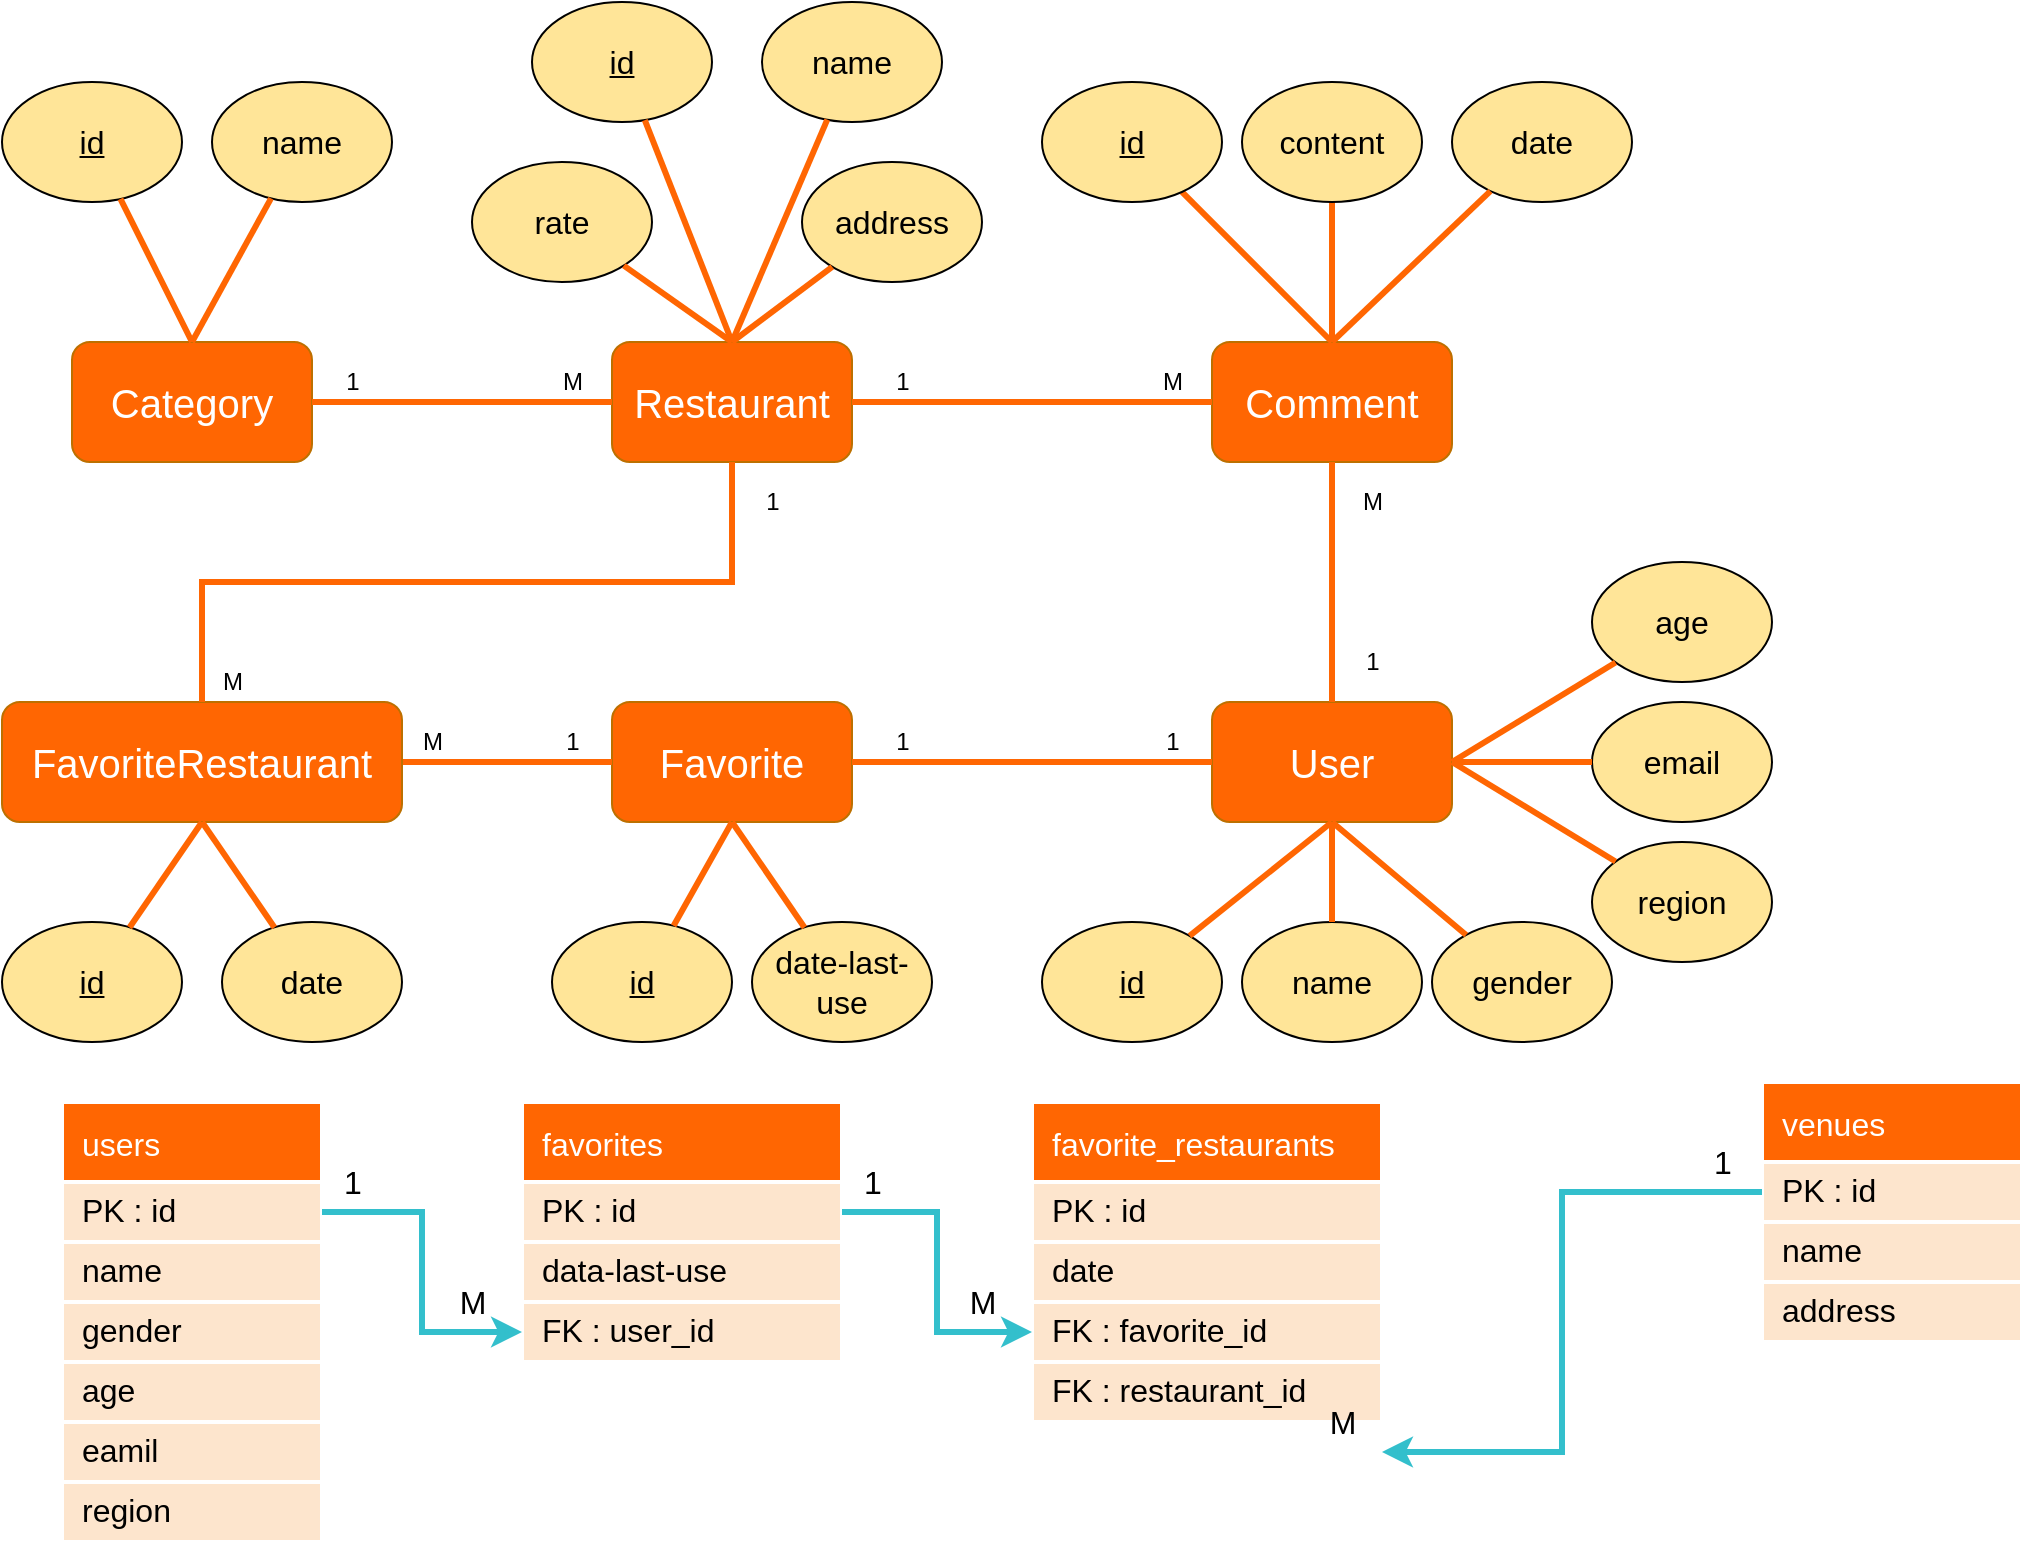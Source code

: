 <mxfile version="16.2.7" type="github">
  <diagram id="Arsce1lhnxzf3GvLfII_" name="第1頁">
    <mxGraphModel dx="1673" dy="1702" grid="1" gridSize="10" guides="1" tooltips="1" connect="1" arrows="1" fold="1" page="1" pageScale="1" pageWidth="1169" pageHeight="827" math="0" shadow="0">
      <root>
        <mxCell id="0" />
        <mxCell id="1" parent="0" />
        <mxCell id="IJgvYfBa4twYxpsfo-ho-1" value="users" style="swimlane;fontStyle=0;childLayout=stackLayout;horizontal=1;startSize=40;horizontalStack=0;resizeParent=1;resizeParentMax=0;resizeLast=0;collapsible=1;marginBottom=0;align=left;fontSize=16;fontColor=#FFFFFF;fillColor=#FF6602;spacing=0;strokeColor=#FFFFFF;strokeWidth=2;spacingLeft=10;" parent="1" vertex="1">
          <mxGeometry x="170" y="500" width="130" height="220" as="geometry">
            <mxRectangle x="150" y="220" width="110" height="40" as="alternateBounds" />
          </mxGeometry>
        </mxCell>
        <mxCell id="IJgvYfBa4twYxpsfo-ho-2" value="PK : id" style="text;strokeColor=#FFFFFF;fillColor=#FDE5CD;spacingLeft=10;spacingRight=0;overflow=hidden;rotatable=0;points=[[0,0.5],[1,0.5]];portConstraint=eastwest;fontSize=16;strokeWidth=2;perimeterSpacing=0;sketch=0;shadow=0;rounded=0;glass=0;spacing=0;fontStyle=0" parent="IJgvYfBa4twYxpsfo-ho-1" vertex="1">
          <mxGeometry y="40" width="130" height="30" as="geometry" />
        </mxCell>
        <mxCell id="IJgvYfBa4twYxpsfo-ho-3" value="name" style="text;strokeColor=#FFFFFF;fillColor=#FDE5CD;spacingLeft=10;spacingRight=0;overflow=hidden;rotatable=0;points=[[0,0.5],[1,0.5]];portConstraint=eastwest;fontSize=16;strokeWidth=2;sketch=0;shadow=0;rounded=0;glass=0;spacing=0;" parent="IJgvYfBa4twYxpsfo-ho-1" vertex="1">
          <mxGeometry y="70" width="130" height="30" as="geometry" />
        </mxCell>
        <mxCell id="IJgvYfBa4twYxpsfo-ho-4" value="gender    " style="text;strokeColor=#FFFFFF;fillColor=#FDE5CD;spacingLeft=10;spacingRight=0;overflow=hidden;rotatable=0;points=[[0,0.5],[1,0.5]];portConstraint=eastwest;fontSize=16;strokeWidth=2;sketch=0;shadow=0;rounded=0;glass=0;spacing=0;" parent="IJgvYfBa4twYxpsfo-ho-1" vertex="1">
          <mxGeometry y="100" width="130" height="30" as="geometry" />
        </mxCell>
        <mxCell id="37sV9JPSji_vyPsbSzuJ-126" value="age" style="text;strokeColor=#FFFFFF;fillColor=#FDE5CD;spacingLeft=10;spacingRight=0;overflow=hidden;rotatable=0;points=[[0,0.5],[1,0.5]];portConstraint=eastwest;fontSize=16;strokeWidth=2;sketch=0;shadow=0;rounded=0;glass=0;spacing=0;" vertex="1" parent="IJgvYfBa4twYxpsfo-ho-1">
          <mxGeometry y="130" width="130" height="30" as="geometry" />
        </mxCell>
        <mxCell id="37sV9JPSji_vyPsbSzuJ-125" value="eamil" style="text;strokeColor=#FFFFFF;fillColor=#FDE5CD;spacingLeft=10;spacingRight=0;overflow=hidden;rotatable=0;points=[[0,0.5],[1,0.5]];portConstraint=eastwest;fontSize=16;strokeWidth=2;sketch=0;shadow=0;rounded=0;glass=0;spacing=0;" vertex="1" parent="IJgvYfBa4twYxpsfo-ho-1">
          <mxGeometry y="160" width="130" height="30" as="geometry" />
        </mxCell>
        <mxCell id="IJgvYfBa4twYxpsfo-ho-5" value="region" style="text;strokeColor=#FFFFFF;fillColor=#FDE5CD;spacingLeft=10;spacingRight=0;overflow=hidden;rotatable=0;points=[[0,0.5],[1,0.5]];portConstraint=eastwest;fontSize=16;strokeWidth=2;sketch=0;shadow=0;rounded=0;glass=0;spacing=0;" parent="IJgvYfBa4twYxpsfo-ho-1" vertex="1">
          <mxGeometry y="190" width="130" height="30" as="geometry" />
        </mxCell>
        <mxCell id="IJgvYfBa4twYxpsfo-ho-6" value="favorites" style="swimlane;fontStyle=0;childLayout=stackLayout;horizontal=1;startSize=40;horizontalStack=0;resizeParent=1;resizeParentMax=0;resizeLast=0;collapsible=1;marginBottom=0;align=left;fontSize=16;fontColor=#FFFFFF;fillColor=#FF6602;spacing=0;strokeColor=#FFFFFF;strokeWidth=2;spacingLeft=10;" parent="1" vertex="1">
          <mxGeometry x="400" y="500" width="160" height="130" as="geometry">
            <mxRectangle x="150" y="220" width="110" height="40" as="alternateBounds" />
          </mxGeometry>
        </mxCell>
        <mxCell id="IJgvYfBa4twYxpsfo-ho-7" value="PK : id" style="text;strokeColor=#FFFFFF;fillColor=#FDE5CD;spacingLeft=10;spacingRight=0;overflow=hidden;rotatable=0;points=[[0,0.5],[1,0.5]];portConstraint=eastwest;fontSize=16;strokeWidth=2;perimeterSpacing=0;sketch=0;shadow=0;rounded=0;glass=0;spacing=0;fontStyle=0" parent="IJgvYfBa4twYxpsfo-ho-6" vertex="1">
          <mxGeometry y="40" width="160" height="30" as="geometry" />
        </mxCell>
        <mxCell id="IJgvYfBa4twYxpsfo-ho-8" value="data-last-use" style="text;strokeColor=#FFFFFF;fillColor=#FDE5CD;spacingLeft=10;spacingRight=0;overflow=hidden;rotatable=0;points=[[0,0.5],[1,0.5]];portConstraint=eastwest;fontSize=16;strokeWidth=2;sketch=0;shadow=0;rounded=0;glass=0;spacing=0;" parent="IJgvYfBa4twYxpsfo-ho-6" vertex="1">
          <mxGeometry y="70" width="160" height="30" as="geometry" />
        </mxCell>
        <mxCell id="IJgvYfBa4twYxpsfo-ho-9" value="FK : user_id" style="text;strokeColor=#FFFFFF;fillColor=#FDE5CD;spacingLeft=10;spacingRight=0;overflow=hidden;rotatable=0;points=[[0,0.5],[1,0.5]];portConstraint=eastwest;fontSize=16;strokeWidth=2;sketch=0;shadow=0;rounded=0;glass=0;spacing=0;" parent="IJgvYfBa4twYxpsfo-ho-6" vertex="1">
          <mxGeometry y="100" width="160" height="30" as="geometry" />
        </mxCell>
        <mxCell id="IJgvYfBa4twYxpsfo-ho-10" style="edgeStyle=orthogonalEdgeStyle;rounded=0;orthogonalLoop=1;jettySize=auto;html=1;fontSize=16;fontColor=#FFFFFF;strokeWidth=3;strokeColor=#33BFCC;entryX=0;entryY=0.5;entryDx=0;entryDy=0;" parent="1" source="IJgvYfBa4twYxpsfo-ho-2" target="IJgvYfBa4twYxpsfo-ho-9" edge="1">
          <mxGeometry relative="1" as="geometry" />
        </mxCell>
        <mxCell id="IJgvYfBa4twYxpsfo-ho-11" value="&lt;div&gt;1&lt;/div&gt;" style="text;html=1;align=center;verticalAlign=middle;resizable=0;points=[];autosize=1;strokeColor=none;fillColor=none;fontSize=16;fontColor=#000000;" parent="1" vertex="1">
          <mxGeometry x="305" y="530" width="20" height="20" as="geometry" />
        </mxCell>
        <mxCell id="IJgvYfBa4twYxpsfo-ho-12" value="M" style="text;html=1;align=center;verticalAlign=middle;resizable=0;points=[];autosize=1;strokeColor=none;fillColor=none;fontSize=16;fontColor=#000000;" parent="1" vertex="1">
          <mxGeometry x="360" y="590" width="30" height="20" as="geometry" />
        </mxCell>
        <mxCell id="IJgvYfBa4twYxpsfo-ho-13" value="favorite_restaurants" style="swimlane;fontStyle=0;childLayout=stackLayout;horizontal=1;startSize=40;horizontalStack=0;resizeParent=1;resizeParentMax=0;resizeLast=0;collapsible=1;marginBottom=0;align=left;fontSize=16;fontColor=#FFFFFF;fillColor=#FF6602;spacing=0;strokeColor=#FFFFFF;strokeWidth=2;spacingLeft=10;" parent="1" vertex="1">
          <mxGeometry x="655" y="500" width="175" height="160" as="geometry">
            <mxRectangle x="150" y="220" width="110" height="40" as="alternateBounds" />
          </mxGeometry>
        </mxCell>
        <mxCell id="IJgvYfBa4twYxpsfo-ho-14" value="PK : id" style="text;strokeColor=#FFFFFF;fillColor=#FDE5CD;spacingLeft=10;spacingRight=0;overflow=hidden;rotatable=0;points=[[0,0.5],[1,0.5]];portConstraint=eastwest;fontSize=16;strokeWidth=2;perimeterSpacing=0;sketch=0;shadow=0;rounded=0;glass=0;spacing=0;fontStyle=0" parent="IJgvYfBa4twYxpsfo-ho-13" vertex="1">
          <mxGeometry y="40" width="175" height="30" as="geometry" />
        </mxCell>
        <mxCell id="IJgvYfBa4twYxpsfo-ho-15" value="date" style="text;strokeColor=#FFFFFF;fillColor=#FDE5CD;spacingLeft=10;spacingRight=0;overflow=hidden;rotatable=0;points=[[0,0.5],[1,0.5]];portConstraint=eastwest;fontSize=16;strokeWidth=2;sketch=0;shadow=0;rounded=0;glass=0;spacing=0;" parent="IJgvYfBa4twYxpsfo-ho-13" vertex="1">
          <mxGeometry y="70" width="175" height="30" as="geometry" />
        </mxCell>
        <mxCell id="IJgvYfBa4twYxpsfo-ho-16" value="FK : favorite_id" style="text;strokeColor=#FFFFFF;fillColor=#FDE5CD;spacingLeft=10;spacingRight=0;overflow=hidden;rotatable=0;points=[[0,0.5],[1,0.5]];portConstraint=eastwest;fontSize=16;strokeWidth=2;sketch=0;shadow=0;rounded=0;glass=0;spacing=0;" parent="IJgvYfBa4twYxpsfo-ho-13" vertex="1">
          <mxGeometry y="100" width="175" height="30" as="geometry" />
        </mxCell>
        <mxCell id="IJgvYfBa4twYxpsfo-ho-17" value="FK : restaurant_id" style="text;strokeColor=#FFFFFF;fillColor=#FDE5CD;spacingLeft=10;spacingRight=0;overflow=hidden;rotatable=0;points=[[0,0.5],[1,0.5]];portConstraint=eastwest;fontSize=16;strokeWidth=2;sketch=0;shadow=0;rounded=0;glass=0;spacing=0;" parent="IJgvYfBa4twYxpsfo-ho-13" vertex="1">
          <mxGeometry y="130" width="175" height="30" as="geometry" />
        </mxCell>
        <mxCell id="IJgvYfBa4twYxpsfo-ho-20" value="M" style="text;html=1;align=center;verticalAlign=middle;resizable=0;points=[];autosize=1;strokeColor=none;fillColor=none;fontSize=16;fontColor=#000000;" parent="1" vertex="1">
          <mxGeometry x="615" y="590" width="30" height="20" as="geometry" />
        </mxCell>
        <mxCell id="IJgvYfBa4twYxpsfo-ho-21" value="1" style="text;html=1;align=center;verticalAlign=middle;resizable=0;points=[];autosize=1;strokeColor=none;fillColor=none;fontSize=16;fontColor=#000000;" parent="1" vertex="1">
          <mxGeometry x="565" y="530" width="20" height="20" as="geometry" />
        </mxCell>
        <mxCell id="IJgvYfBa4twYxpsfo-ho-22" value="venues" style="swimlane;fontStyle=0;childLayout=stackLayout;horizontal=1;startSize=40;horizontalStack=0;resizeParent=1;resizeParentMax=0;resizeLast=0;collapsible=1;marginBottom=0;align=left;fontSize=16;fontColor=#FFFFFF;fillColor=#FF6602;spacing=0;strokeColor=#FFFFFF;strokeWidth=2;spacingLeft=10;" parent="1" vertex="1">
          <mxGeometry x="1020" y="490" width="130" height="130" as="geometry">
            <mxRectangle x="150" y="220" width="110" height="40" as="alternateBounds" />
          </mxGeometry>
        </mxCell>
        <mxCell id="IJgvYfBa4twYxpsfo-ho-23" value="PK : id" style="text;strokeColor=#FFFFFF;fillColor=#FDE5CD;spacingLeft=10;spacingRight=0;overflow=hidden;rotatable=0;points=[[0,0.5],[1,0.5]];portConstraint=eastwest;fontSize=16;strokeWidth=2;perimeterSpacing=0;sketch=0;shadow=0;rounded=0;glass=0;spacing=0;fontStyle=0" parent="IJgvYfBa4twYxpsfo-ho-22" vertex="1">
          <mxGeometry y="40" width="130" height="30" as="geometry" />
        </mxCell>
        <mxCell id="IJgvYfBa4twYxpsfo-ho-24" value="name    " style="text;strokeColor=#FFFFFF;fillColor=#FDE5CD;spacingLeft=10;spacingRight=0;overflow=hidden;rotatable=0;points=[[0,0.5],[1,0.5]];portConstraint=eastwest;fontSize=16;strokeWidth=2;sketch=0;shadow=0;rounded=0;glass=0;spacing=0;" parent="IJgvYfBa4twYxpsfo-ho-22" vertex="1">
          <mxGeometry y="70" width="130" height="30" as="geometry" />
        </mxCell>
        <mxCell id="IJgvYfBa4twYxpsfo-ho-25" value="address" style="text;strokeColor=#FFFFFF;fillColor=#FDE5CD;spacingLeft=10;spacingRight=0;overflow=hidden;rotatable=0;points=[[0,0.5],[1,0.5]];portConstraint=eastwest;fontSize=16;strokeWidth=2;sketch=0;shadow=0;rounded=0;glass=0;spacing=0;" parent="IJgvYfBa4twYxpsfo-ho-22" vertex="1">
          <mxGeometry y="100" width="130" height="30" as="geometry" />
        </mxCell>
        <mxCell id="IJgvYfBa4twYxpsfo-ho-26" style="edgeStyle=orthogonalEdgeStyle;rounded=0;orthogonalLoop=1;jettySize=auto;html=1;fontSize=16;fontColor=#FFFFFF;strokeWidth=3;strokeColor=#33BFCC;entryX=1;entryY=0.5;entryDx=0;entryDy=0;exitX=0;exitY=0.5;exitDx=0;exitDy=0;" parent="1" source="IJgvYfBa4twYxpsfo-ho-23" edge="1">
          <mxGeometry relative="1" as="geometry">
            <mxPoint x="845" y="570" as="sourcePoint" />
            <mxPoint x="830.0" y="675" as="targetPoint" />
            <Array as="points">
              <mxPoint x="920" y="545" />
              <mxPoint x="920" y="675" />
            </Array>
          </mxGeometry>
        </mxCell>
        <mxCell id="IJgvYfBa4twYxpsfo-ho-27" value="M" style="text;html=1;align=center;verticalAlign=middle;resizable=0;points=[];autosize=1;strokeColor=none;fillColor=none;fontSize=16;fontColor=#000000;" parent="1" vertex="1">
          <mxGeometry x="795" y="650" width="30" height="20" as="geometry" />
        </mxCell>
        <mxCell id="IJgvYfBa4twYxpsfo-ho-28" value="1" style="text;html=1;align=center;verticalAlign=middle;resizable=0;points=[];autosize=1;strokeColor=none;fillColor=none;fontSize=16;fontColor=#000000;" parent="1" vertex="1">
          <mxGeometry x="990" y="520" width="20" height="20" as="geometry" />
        </mxCell>
        <mxCell id="37sV9JPSji_vyPsbSzuJ-63" value="Category" style="rounded=1;whiteSpace=wrap;html=1;fillColor=#FF6602;strokeColor=#BD7000;fontColor=#FFFFFF;fontSize=20;" vertex="1" parent="1">
          <mxGeometry x="175" y="120" width="120" height="60" as="geometry" />
        </mxCell>
        <mxCell id="37sV9JPSji_vyPsbSzuJ-64" value="Restaurant" style="rounded=1;whiteSpace=wrap;html=1;fillColor=#FF6602;strokeColor=#BD7000;fontColor=#FFFFFF;fontSize=20;" vertex="1" parent="1">
          <mxGeometry x="445" y="120" width="120" height="60" as="geometry" />
        </mxCell>
        <mxCell id="37sV9JPSji_vyPsbSzuJ-65" value="User" style="rounded=1;whiteSpace=wrap;html=1;fillColor=#FF6602;strokeColor=#BD7000;fontColor=#FFFFFF;fontSize=20;" vertex="1" parent="1">
          <mxGeometry x="745" y="300" width="120" height="60" as="geometry" />
        </mxCell>
        <mxCell id="37sV9JPSji_vyPsbSzuJ-66" value="Comment" style="rounded=1;whiteSpace=wrap;html=1;fillColor=#FF6602;strokeColor=#BD7000;fontColor=#FFFFFF;fontSize=20;" vertex="1" parent="1">
          <mxGeometry x="745" y="120" width="120" height="60" as="geometry" />
        </mxCell>
        <mxCell id="37sV9JPSji_vyPsbSzuJ-67" value="Favorite" style="rounded=1;whiteSpace=wrap;html=1;fillColor=#FF6602;strokeColor=#BD7000;fontColor=#FFFFFF;fontSize=20;" vertex="1" parent="1">
          <mxGeometry x="445" y="300" width="120" height="60" as="geometry" />
        </mxCell>
        <mxCell id="37sV9JPSji_vyPsbSzuJ-68" style="edgeStyle=orthogonalEdgeStyle;rounded=0;orthogonalLoop=1;jettySize=auto;html=1;entryX=0;entryY=0.5;entryDx=0;entryDy=0;strokeWidth=3;endArrow=none;endFill=0;strokeColor=#FF6602;exitX=1;exitY=0.5;exitDx=0;exitDy=0;" edge="1" parent="1" source="37sV9JPSji_vyPsbSzuJ-63" target="37sV9JPSji_vyPsbSzuJ-64">
          <mxGeometry relative="1" as="geometry">
            <mxPoint x="495" y="190" as="sourcePoint" />
            <mxPoint x="435" y="284" as="targetPoint" />
          </mxGeometry>
        </mxCell>
        <mxCell id="37sV9JPSji_vyPsbSzuJ-69" value="1" style="text;html=1;align=center;verticalAlign=middle;resizable=0;points=[];autosize=1;strokeColor=none;fillColor=none;" vertex="1" parent="1">
          <mxGeometry x="305" y="130" width="20" height="20" as="geometry" />
        </mxCell>
        <mxCell id="37sV9JPSji_vyPsbSzuJ-70" value="M" style="text;html=1;align=center;verticalAlign=middle;resizable=0;points=[];autosize=1;strokeColor=none;fillColor=none;" vertex="1" parent="1">
          <mxGeometry x="415" y="130" width="20" height="20" as="geometry" />
        </mxCell>
        <mxCell id="37sV9JPSji_vyPsbSzuJ-71" style="edgeStyle=orthogonalEdgeStyle;rounded=0;orthogonalLoop=1;jettySize=auto;html=1;strokeWidth=3;endArrow=none;endFill=0;strokeColor=#FF6602;exitX=1;exitY=0.5;exitDx=0;exitDy=0;entryX=0;entryY=0.5;entryDx=0;entryDy=0;" edge="1" parent="1" source="37sV9JPSji_vyPsbSzuJ-67" target="37sV9JPSji_vyPsbSzuJ-65">
          <mxGeometry relative="1" as="geometry">
            <mxPoint x="675" y="260" as="sourcePoint" />
            <mxPoint x="715" y="310" as="targetPoint" />
          </mxGeometry>
        </mxCell>
        <mxCell id="37sV9JPSji_vyPsbSzuJ-72" value="1" style="text;html=1;align=center;verticalAlign=middle;resizable=0;points=[];autosize=1;strokeColor=none;fillColor=none;" vertex="1" parent="1">
          <mxGeometry x="715" y="310" width="20" height="20" as="geometry" />
        </mxCell>
        <mxCell id="37sV9JPSji_vyPsbSzuJ-73" value="1" style="text;html=1;align=center;verticalAlign=middle;resizable=0;points=[];autosize=1;strokeColor=none;fillColor=none;" vertex="1" parent="1">
          <mxGeometry x="580" y="310" width="20" height="20" as="geometry" />
        </mxCell>
        <mxCell id="37sV9JPSji_vyPsbSzuJ-74" style="edgeStyle=orthogonalEdgeStyle;rounded=0;orthogonalLoop=1;jettySize=auto;html=1;strokeWidth=3;endArrow=none;endFill=0;strokeColor=#FF6602;exitX=1;exitY=0.5;exitDx=0;exitDy=0;entryX=0;entryY=0.5;entryDx=0;entryDy=0;" edge="1" parent="1" source="37sV9JPSji_vyPsbSzuJ-85" target="37sV9JPSji_vyPsbSzuJ-67">
          <mxGeometry relative="1" as="geometry">
            <mxPoint x="545" y="340" as="sourcePoint" />
            <mxPoint x="760" y="340" as="targetPoint" />
          </mxGeometry>
        </mxCell>
        <mxCell id="37sV9JPSji_vyPsbSzuJ-75" value="1" style="text;html=1;align=center;verticalAlign=middle;resizable=0;points=[];autosize=1;strokeColor=none;fillColor=none;" vertex="1" parent="1">
          <mxGeometry x="515" y="190" width="20" height="20" as="geometry" />
        </mxCell>
        <mxCell id="37sV9JPSji_vyPsbSzuJ-76" value="M" style="text;html=1;align=center;verticalAlign=middle;resizable=0;points=[];autosize=1;strokeColor=none;fillColor=none;" vertex="1" parent="1">
          <mxGeometry x="245" y="280" width="20" height="20" as="geometry" />
        </mxCell>
        <mxCell id="37sV9JPSji_vyPsbSzuJ-77" style="edgeStyle=orthogonalEdgeStyle;rounded=0;orthogonalLoop=1;jettySize=auto;html=1;strokeWidth=3;endArrow=none;endFill=0;strokeColor=#FF6602;exitX=1;exitY=0.5;exitDx=0;exitDy=0;entryX=0;entryY=0.5;entryDx=0;entryDy=0;" edge="1" parent="1" source="37sV9JPSji_vyPsbSzuJ-64" target="37sV9JPSji_vyPsbSzuJ-66">
          <mxGeometry relative="1" as="geometry">
            <mxPoint x="535" y="230" as="sourcePoint" />
            <mxPoint x="695" y="170" as="targetPoint" />
          </mxGeometry>
        </mxCell>
        <mxCell id="37sV9JPSji_vyPsbSzuJ-78" style="edgeStyle=orthogonalEdgeStyle;rounded=0;orthogonalLoop=1;jettySize=auto;html=1;strokeWidth=3;endArrow=none;endFill=0;strokeColor=#FF6602;exitX=0.5;exitY=1;exitDx=0;exitDy=0;entryX=0.5;entryY=0;entryDx=0;entryDy=0;" edge="1" parent="1" source="37sV9JPSji_vyPsbSzuJ-66" target="37sV9JPSji_vyPsbSzuJ-65">
          <mxGeometry relative="1" as="geometry">
            <mxPoint x="575" y="270" as="sourcePoint" />
            <mxPoint x="800" y="270" as="targetPoint" />
          </mxGeometry>
        </mxCell>
        <mxCell id="37sV9JPSji_vyPsbSzuJ-79" value="1" style="text;html=1;align=center;verticalAlign=middle;resizable=0;points=[];autosize=1;strokeColor=none;fillColor=none;" vertex="1" parent="1">
          <mxGeometry x="815" y="270" width="20" height="20" as="geometry" />
        </mxCell>
        <mxCell id="37sV9JPSji_vyPsbSzuJ-80" value="M" style="text;html=1;align=center;verticalAlign=middle;resizable=0;points=[];autosize=1;strokeColor=none;fillColor=none;" vertex="1" parent="1">
          <mxGeometry x="815" y="190" width="20" height="20" as="geometry" />
        </mxCell>
        <mxCell id="37sV9JPSji_vyPsbSzuJ-81" value="M" style="text;html=1;align=center;verticalAlign=middle;resizable=0;points=[];autosize=1;strokeColor=none;fillColor=none;" vertex="1" parent="1">
          <mxGeometry x="715" y="130" width="20" height="20" as="geometry" />
        </mxCell>
        <mxCell id="37sV9JPSji_vyPsbSzuJ-82" value="1" style="text;html=1;align=center;verticalAlign=middle;resizable=0;points=[];autosize=1;strokeColor=none;fillColor=none;" vertex="1" parent="1">
          <mxGeometry x="580" y="130" width="20" height="20" as="geometry" />
        </mxCell>
        <mxCell id="37sV9JPSji_vyPsbSzuJ-83" value="&lt;div&gt;1&lt;/div&gt;" style="text;html=1;align=center;verticalAlign=middle;resizable=0;points=[];autosize=1;strokeColor=none;fillColor=none;" vertex="1" parent="1">
          <mxGeometry x="415" y="310" width="20" height="20" as="geometry" />
        </mxCell>
        <mxCell id="37sV9JPSji_vyPsbSzuJ-84" value="M" style="text;html=1;align=center;verticalAlign=middle;resizable=0;points=[];autosize=1;strokeColor=none;fillColor=none;" vertex="1" parent="1">
          <mxGeometry x="345" y="310" width="20" height="20" as="geometry" />
        </mxCell>
        <mxCell id="37sV9JPSji_vyPsbSzuJ-85" value="FavoriteRestaurant" style="rounded=1;whiteSpace=wrap;html=1;fillColor=#FF6602;strokeColor=#BD7000;fontColor=#FFFFFF;fontSize=20;" vertex="1" parent="1">
          <mxGeometry x="140" y="300" width="200" height="60" as="geometry" />
        </mxCell>
        <mxCell id="37sV9JPSji_vyPsbSzuJ-86" style="edgeStyle=orthogonalEdgeStyle;rounded=0;orthogonalLoop=1;jettySize=auto;html=1;strokeWidth=3;endArrow=none;endFill=0;strokeColor=#FF6602;exitX=0.5;exitY=0;exitDx=0;exitDy=0;entryX=0.5;entryY=1;entryDx=0;entryDy=0;" edge="1" parent="1" source="37sV9JPSji_vyPsbSzuJ-85" target="37sV9JPSji_vyPsbSzuJ-64">
          <mxGeometry relative="1" as="geometry">
            <mxPoint x="350" y="340" as="sourcePoint" />
            <mxPoint x="410" y="340" as="targetPoint" />
          </mxGeometry>
        </mxCell>
        <mxCell id="37sV9JPSji_vyPsbSzuJ-87" value="&lt;u&gt;id&lt;/u&gt;" style="ellipse;whiteSpace=wrap;html=1;fillColor=#FFE598;fontSize=16;" vertex="1" parent="1">
          <mxGeometry x="660" y="410" width="90" height="60" as="geometry" />
        </mxCell>
        <mxCell id="37sV9JPSji_vyPsbSzuJ-88" value="region" style="ellipse;whiteSpace=wrap;html=1;fillColor=#FFE598;fontSize=16;" vertex="1" parent="1">
          <mxGeometry x="935" y="370" width="90" height="60" as="geometry" />
        </mxCell>
        <mxCell id="37sV9JPSji_vyPsbSzuJ-89" style="edgeStyle=none;rounded=0;orthogonalLoop=1;jettySize=auto;html=1;fontSize=16;fontColor=#FFFFFF;endArrow=none;endFill=0;strokeColor=#FF6602;strokeWidth=3;entryX=0.5;entryY=0;entryDx=0;entryDy=0;" edge="1" parent="1" source="37sV9JPSji_vyPsbSzuJ-101" target="37sV9JPSji_vyPsbSzuJ-66">
          <mxGeometry relative="1" as="geometry">
            <mxPoint x="850.512" y="-73.004" as="sourcePoint" />
            <mxPoint x="805" y="67.67" as="targetPoint" />
          </mxGeometry>
        </mxCell>
        <mxCell id="37sV9JPSji_vyPsbSzuJ-90" value="age" style="ellipse;whiteSpace=wrap;html=1;fillColor=#FFE598;fontSize=16;" vertex="1" parent="1">
          <mxGeometry x="935" y="230" width="90" height="60" as="geometry" />
        </mxCell>
        <mxCell id="37sV9JPSji_vyPsbSzuJ-91" value="gender" style="ellipse;whiteSpace=wrap;html=1;fillColor=#FFE598;fontSize=16;" vertex="1" parent="1">
          <mxGeometry x="855" y="410" width="90" height="60" as="geometry" />
        </mxCell>
        <mxCell id="37sV9JPSji_vyPsbSzuJ-92" value="name" style="ellipse;whiteSpace=wrap;html=1;fillColor=#FFE598;fontSize=16;" vertex="1" parent="1">
          <mxGeometry x="760" y="410" width="90" height="60" as="geometry" />
        </mxCell>
        <mxCell id="37sV9JPSji_vyPsbSzuJ-93" value="email" style="ellipse;whiteSpace=wrap;html=1;fillColor=#FFE598;fontSize=16;" vertex="1" parent="1">
          <mxGeometry x="935" y="300" width="90" height="60" as="geometry" />
        </mxCell>
        <mxCell id="37sV9JPSji_vyPsbSzuJ-94" style="edgeStyle=none;rounded=0;orthogonalLoop=1;jettySize=auto;html=1;fontSize=16;fontColor=#FFFFFF;endArrow=none;endFill=0;strokeColor=#FF6602;strokeWidth=3;entryX=0.5;entryY=0;entryDx=0;entryDy=0;" edge="1" parent="1" source="37sV9JPSji_vyPsbSzuJ-102" target="37sV9JPSji_vyPsbSzuJ-66">
          <mxGeometry relative="1" as="geometry">
            <mxPoint x="705.512" y="-100.004" as="sourcePoint" />
            <mxPoint x="660" y="40.67" as="targetPoint" />
          </mxGeometry>
        </mxCell>
        <mxCell id="37sV9JPSji_vyPsbSzuJ-95" style="edgeStyle=none;rounded=0;orthogonalLoop=1;jettySize=auto;html=1;fontSize=16;fontColor=#FFFFFF;endArrow=none;endFill=0;strokeColor=#FF6602;strokeWidth=3;entryX=1;entryY=0.5;entryDx=0;entryDy=0;" edge="1" parent="1" source="37sV9JPSji_vyPsbSzuJ-93" target="37sV9JPSji_vyPsbSzuJ-65">
          <mxGeometry relative="1" as="geometry">
            <mxPoint x="895.002" y="198.996" as="sourcePoint" />
            <mxPoint x="849.49" y="339.67" as="targetPoint" />
          </mxGeometry>
        </mxCell>
        <mxCell id="37sV9JPSji_vyPsbSzuJ-96" style="edgeStyle=none;rounded=0;orthogonalLoop=1;jettySize=auto;html=1;fontSize=16;fontColor=#FFFFFF;endArrow=none;endFill=0;strokeColor=#FF6602;strokeWidth=3;entryX=1;entryY=0.5;entryDx=0;entryDy=0;" edge="1" parent="1" source="37sV9JPSji_vyPsbSzuJ-90" target="37sV9JPSji_vyPsbSzuJ-65">
          <mxGeometry relative="1" as="geometry">
            <mxPoint x="987.752" y="39.326" as="sourcePoint" />
            <mxPoint x="942.24" y="180.0" as="targetPoint" />
          </mxGeometry>
        </mxCell>
        <mxCell id="37sV9JPSji_vyPsbSzuJ-97" style="edgeStyle=none;rounded=0;orthogonalLoop=1;jettySize=auto;html=1;fontSize=16;fontColor=#FFFFFF;endArrow=none;endFill=0;strokeColor=#FF6602;strokeWidth=3;" edge="1" parent="1" target="37sV9JPSji_vyPsbSzuJ-92">
          <mxGeometry relative="1" as="geometry">
            <mxPoint x="805" y="360" as="sourcePoint" />
            <mxPoint x="769.49" y="510.34" as="targetPoint" />
          </mxGeometry>
        </mxCell>
        <mxCell id="37sV9JPSji_vyPsbSzuJ-98" style="edgeStyle=none;rounded=0;orthogonalLoop=1;jettySize=auto;html=1;fontSize=16;fontColor=#FFFFFF;endArrow=none;endFill=0;strokeColor=#FF6602;strokeWidth=3;exitX=1;exitY=0.5;exitDx=0;exitDy=0;" edge="1" parent="1" source="37sV9JPSji_vyPsbSzuJ-65" target="37sV9JPSji_vyPsbSzuJ-88">
          <mxGeometry relative="1" as="geometry">
            <mxPoint x="860.512" y="359.996" as="sourcePoint" />
            <mxPoint x="815" y="500.67" as="targetPoint" />
          </mxGeometry>
        </mxCell>
        <mxCell id="37sV9JPSji_vyPsbSzuJ-99" style="edgeStyle=none;rounded=0;orthogonalLoop=1;jettySize=auto;html=1;fontSize=16;fontColor=#FFFFFF;endArrow=none;endFill=0;strokeColor=#FF6602;strokeWidth=3;exitX=0.5;exitY=1;exitDx=0;exitDy=0;" edge="1" parent="1" source="37sV9JPSji_vyPsbSzuJ-65" target="37sV9JPSji_vyPsbSzuJ-91">
          <mxGeometry relative="1" as="geometry">
            <mxPoint x="835.002" y="369.666" as="sourcePoint" />
            <mxPoint x="789.49" y="510.34" as="targetPoint" />
          </mxGeometry>
        </mxCell>
        <mxCell id="37sV9JPSji_vyPsbSzuJ-100" style="edgeStyle=none;rounded=0;orthogonalLoop=1;jettySize=auto;html=1;fontSize=16;fontColor=#FFFFFF;endArrow=none;endFill=0;strokeColor=#FF6602;strokeWidth=3;exitX=0.5;exitY=1;exitDx=0;exitDy=0;" edge="1" parent="1" source="37sV9JPSji_vyPsbSzuJ-65" target="37sV9JPSji_vyPsbSzuJ-87">
          <mxGeometry relative="1" as="geometry">
            <mxPoint x="745" y="390" as="sourcePoint" />
            <mxPoint x="669.49" y="530.67" as="targetPoint" />
          </mxGeometry>
        </mxCell>
        <mxCell id="37sV9JPSji_vyPsbSzuJ-101" value="&lt;div&gt;content&lt;/div&gt;" style="ellipse;whiteSpace=wrap;html=1;fillColor=#FFE598;fontSize=16;" vertex="1" parent="1">
          <mxGeometry x="760" y="-10" width="90" height="60" as="geometry" />
        </mxCell>
        <mxCell id="37sV9JPSji_vyPsbSzuJ-102" value="&lt;u&gt;id&lt;/u&gt;" style="ellipse;whiteSpace=wrap;html=1;fillColor=#FFE598;fontSize=16;" vertex="1" parent="1">
          <mxGeometry x="660" y="-10" width="90" height="60" as="geometry" />
        </mxCell>
        <mxCell id="37sV9JPSji_vyPsbSzuJ-103" value="date" style="ellipse;whiteSpace=wrap;html=1;fillColor=#FFE598;fontSize=16;" vertex="1" parent="1">
          <mxGeometry x="865" y="-10" width="90" height="60" as="geometry" />
        </mxCell>
        <mxCell id="37sV9JPSji_vyPsbSzuJ-104" style="edgeStyle=none;rounded=0;orthogonalLoop=1;jettySize=auto;html=1;fontSize=16;fontColor=#FFFFFF;endArrow=none;endFill=0;strokeColor=#FF6602;strokeWidth=3;" edge="1" parent="1" source="37sV9JPSji_vyPsbSzuJ-103">
          <mxGeometry relative="1" as="geometry">
            <mxPoint x="876.023" y="65.387" as="sourcePoint" />
            <mxPoint x="805" y="120" as="targetPoint" />
          </mxGeometry>
        </mxCell>
        <mxCell id="37sV9JPSji_vyPsbSzuJ-105" value="&lt;u&gt;id&lt;/u&gt;" style="ellipse;whiteSpace=wrap;html=1;fillColor=#FFE598;fontSize=16;" vertex="1" parent="1">
          <mxGeometry x="405" y="-50" width="90" height="60" as="geometry" />
        </mxCell>
        <mxCell id="37sV9JPSji_vyPsbSzuJ-106" value="name" style="ellipse;whiteSpace=wrap;html=1;fillColor=#FFE598;fontSize=16;" vertex="1" parent="1">
          <mxGeometry x="520" y="-50" width="90" height="60" as="geometry" />
        </mxCell>
        <mxCell id="37sV9JPSji_vyPsbSzuJ-107" value="address" style="ellipse;whiteSpace=wrap;html=1;fillColor=#FFE598;fontSize=16;" vertex="1" parent="1">
          <mxGeometry x="540" y="30" width="90" height="60" as="geometry" />
        </mxCell>
        <mxCell id="37sV9JPSji_vyPsbSzuJ-108" value="rate" style="ellipse;whiteSpace=wrap;html=1;fillColor=#FFE598;fontSize=16;" vertex="1" parent="1">
          <mxGeometry x="375" y="30" width="90" height="60" as="geometry" />
        </mxCell>
        <mxCell id="37sV9JPSji_vyPsbSzuJ-109" style="edgeStyle=none;rounded=0;orthogonalLoop=1;jettySize=auto;html=1;fontSize=16;fontColor=#FFFFFF;endArrow=none;endFill=0;strokeColor=#FF6602;strokeWidth=3;entryX=0.5;entryY=0;entryDx=0;entryDy=0;" edge="1" parent="1" source="37sV9JPSji_vyPsbSzuJ-105" target="37sV9JPSji_vyPsbSzuJ-64">
          <mxGeometry relative="1" as="geometry">
            <mxPoint x="369.962" y="-9.998" as="sourcePoint" />
            <mxPoint x="445" y="65.04" as="targetPoint" />
          </mxGeometry>
        </mxCell>
        <mxCell id="37sV9JPSji_vyPsbSzuJ-110" style="edgeStyle=none;rounded=0;orthogonalLoop=1;jettySize=auto;html=1;fontSize=16;fontColor=#FFFFFF;endArrow=none;endFill=0;strokeColor=#FF6602;strokeWidth=3;entryX=0.5;entryY=0;entryDx=0;entryDy=0;" edge="1" parent="1" source="37sV9JPSji_vyPsbSzuJ-108" target="37sV9JPSji_vyPsbSzuJ-64">
          <mxGeometry relative="1" as="geometry">
            <mxPoint x="471.401" y="19.021" as="sourcePoint" />
            <mxPoint x="515" y="130" as="targetPoint" />
          </mxGeometry>
        </mxCell>
        <mxCell id="37sV9JPSji_vyPsbSzuJ-111" style="edgeStyle=none;rounded=0;orthogonalLoop=1;jettySize=auto;html=1;fontSize=16;fontColor=#FFFFFF;endArrow=none;endFill=0;strokeColor=#FF6602;strokeWidth=3;entryX=0.5;entryY=0;entryDx=0;entryDy=0;" edge="1" parent="1" source="37sV9JPSji_vyPsbSzuJ-106" target="37sV9JPSji_vyPsbSzuJ-64">
          <mxGeometry relative="1" as="geometry">
            <mxPoint x="464.896" y="92.422" as="sourcePoint" />
            <mxPoint x="515" y="130" as="targetPoint" />
          </mxGeometry>
        </mxCell>
        <mxCell id="37sV9JPSji_vyPsbSzuJ-112" style="edgeStyle=none;rounded=0;orthogonalLoop=1;jettySize=auto;html=1;fontSize=16;fontColor=#FFFFFF;endArrow=none;endFill=0;strokeColor=#FF6602;strokeWidth=3;entryX=0.5;entryY=0;entryDx=0;entryDy=0;" edge="1" parent="1" source="37sV9JPSji_vyPsbSzuJ-107" target="37sV9JPSji_vyPsbSzuJ-64">
          <mxGeometry relative="1" as="geometry">
            <mxPoint x="562.638" y="18.846" as="sourcePoint" />
            <mxPoint x="515" y="130" as="targetPoint" />
          </mxGeometry>
        </mxCell>
        <mxCell id="37sV9JPSji_vyPsbSzuJ-113" value="&lt;u&gt;id&lt;/u&gt;" style="ellipse;whiteSpace=wrap;html=1;fillColor=#FFE598;fontSize=16;" vertex="1" parent="1">
          <mxGeometry x="140" y="-10" width="90" height="60" as="geometry" />
        </mxCell>
        <mxCell id="37sV9JPSji_vyPsbSzuJ-114" value="name" style="ellipse;whiteSpace=wrap;html=1;fillColor=#FFE598;fontSize=16;" vertex="1" parent="1">
          <mxGeometry x="245" y="-10" width="90" height="60" as="geometry" />
        </mxCell>
        <mxCell id="37sV9JPSji_vyPsbSzuJ-115" style="edgeStyle=none;rounded=0;orthogonalLoop=1;jettySize=auto;html=1;fontSize=16;fontColor=#FFFFFF;endArrow=none;endFill=0;strokeColor=#FF6602;strokeWidth=3;entryX=0.5;entryY=0;entryDx=0;entryDy=0;" edge="1" parent="1" source="37sV9JPSji_vyPsbSzuJ-114" target="37sV9JPSji_vyPsbSzuJ-63">
          <mxGeometry relative="1" as="geometry">
            <mxPoint x="281.401" y="19.021" as="sourcePoint" />
            <mxPoint x="325" y="130" as="targetPoint" />
          </mxGeometry>
        </mxCell>
        <mxCell id="37sV9JPSji_vyPsbSzuJ-116" style="edgeStyle=none;rounded=0;orthogonalLoop=1;jettySize=auto;html=1;fontSize=16;fontColor=#FFFFFF;endArrow=none;endFill=0;strokeColor=#FF6602;strokeWidth=3;entryX=0.5;entryY=0;entryDx=0;entryDy=0;" edge="1" parent="1" source="37sV9JPSji_vyPsbSzuJ-113" target="37sV9JPSji_vyPsbSzuJ-63">
          <mxGeometry relative="1" as="geometry">
            <mxPoint x="272.602" y="19.592" as="sourcePoint" />
            <mxPoint x="245" y="130" as="targetPoint" />
          </mxGeometry>
        </mxCell>
        <mxCell id="37sV9JPSji_vyPsbSzuJ-117" value="&lt;u&gt;id&lt;/u&gt;" style="ellipse;whiteSpace=wrap;html=1;fillColor=#FFE598;fontSize=16;" vertex="1" parent="1">
          <mxGeometry x="415" y="410" width="90" height="60" as="geometry" />
        </mxCell>
        <mxCell id="37sV9JPSji_vyPsbSzuJ-118" value="&lt;u&gt;id&lt;/u&gt;" style="ellipse;whiteSpace=wrap;html=1;fillColor=#FFE598;fontSize=16;" vertex="1" parent="1">
          <mxGeometry x="140" y="410" width="90" height="60" as="geometry" />
        </mxCell>
        <mxCell id="37sV9JPSji_vyPsbSzuJ-119" style="edgeStyle=none;rounded=0;orthogonalLoop=1;jettySize=auto;html=1;fontSize=16;fontColor=#FFFFFF;endArrow=none;endFill=0;strokeColor=#FF6602;strokeWidth=3;exitX=0.5;exitY=1;exitDx=0;exitDy=0;" edge="1" parent="1" source="37sV9JPSji_vyPsbSzuJ-85" target="37sV9JPSji_vyPsbSzuJ-118">
          <mxGeometry relative="1" as="geometry">
            <mxPoint x="315" y="420" as="sourcePoint" />
            <mxPoint x="229.03" y="542.815" as="targetPoint" />
          </mxGeometry>
        </mxCell>
        <mxCell id="37sV9JPSji_vyPsbSzuJ-120" style="edgeStyle=none;rounded=0;orthogonalLoop=1;jettySize=auto;html=1;fontSize=16;fontColor=#FFFFFF;endArrow=none;endFill=0;strokeColor=#FF6602;strokeWidth=3;exitX=0.5;exitY=1;exitDx=0;exitDy=0;" edge="1" parent="1" source="37sV9JPSji_vyPsbSzuJ-67" target="37sV9JPSji_vyPsbSzuJ-117">
          <mxGeometry relative="1" as="geometry">
            <mxPoint x="250" y="370" as="sourcePoint" />
            <mxPoint x="250" y="420" as="targetPoint" />
          </mxGeometry>
        </mxCell>
        <mxCell id="37sV9JPSji_vyPsbSzuJ-121" value="date-last-use" style="ellipse;whiteSpace=wrap;html=1;fillColor=#FFE598;fontSize=16;" vertex="1" parent="1">
          <mxGeometry x="515" y="410" width="90" height="60" as="geometry" />
        </mxCell>
        <mxCell id="37sV9JPSji_vyPsbSzuJ-122" style="edgeStyle=none;rounded=0;orthogonalLoop=1;jettySize=auto;html=1;fontSize=16;fontColor=#FFFFFF;endArrow=none;endFill=0;strokeColor=#FF6602;strokeWidth=3;exitX=0.5;exitY=1;exitDx=0;exitDy=0;" edge="1" parent="1" source="37sV9JPSji_vyPsbSzuJ-67" target="37sV9JPSji_vyPsbSzuJ-121">
          <mxGeometry relative="1" as="geometry">
            <mxPoint x="260" y="380" as="sourcePoint" />
            <mxPoint x="260" y="430" as="targetPoint" />
          </mxGeometry>
        </mxCell>
        <mxCell id="37sV9JPSji_vyPsbSzuJ-123" value="date" style="ellipse;whiteSpace=wrap;html=1;fillColor=#FFE598;fontSize=16;" vertex="1" parent="1">
          <mxGeometry x="250" y="410" width="90" height="60" as="geometry" />
        </mxCell>
        <mxCell id="37sV9JPSji_vyPsbSzuJ-124" style="edgeStyle=none;rounded=0;orthogonalLoop=1;jettySize=auto;html=1;fontSize=16;fontColor=#FFFFFF;endArrow=none;endFill=0;strokeColor=#FF6602;strokeWidth=3;exitX=0.5;exitY=1;exitDx=0;exitDy=0;" edge="1" parent="1" source="37sV9JPSji_vyPsbSzuJ-85" target="37sV9JPSji_vyPsbSzuJ-123">
          <mxGeometry relative="1" as="geometry">
            <mxPoint x="250" y="370" as="sourcePoint" />
            <mxPoint x="213.749" y="422.728" as="targetPoint" />
          </mxGeometry>
        </mxCell>
        <mxCell id="IJgvYfBa4twYxpsfo-ho-19" style="edgeStyle=orthogonalEdgeStyle;rounded=0;orthogonalLoop=1;jettySize=auto;html=1;fontSize=16;fontColor=#FFFFFF;strokeWidth=3;strokeColor=#33BFCC;exitX=1;exitY=0.5;exitDx=0;exitDy=0;entryX=0;entryY=0.5;entryDx=0;entryDy=0;" parent="1" source="IJgvYfBa4twYxpsfo-ho-7" target="IJgvYfBa4twYxpsfo-ho-16" edge="1">
          <mxGeometry relative="1" as="geometry">
            <mxPoint x="310" y="565" as="sourcePoint" />
            <mxPoint x="410" y="625" as="targetPoint" />
          </mxGeometry>
        </mxCell>
      </root>
    </mxGraphModel>
  </diagram>
</mxfile>
